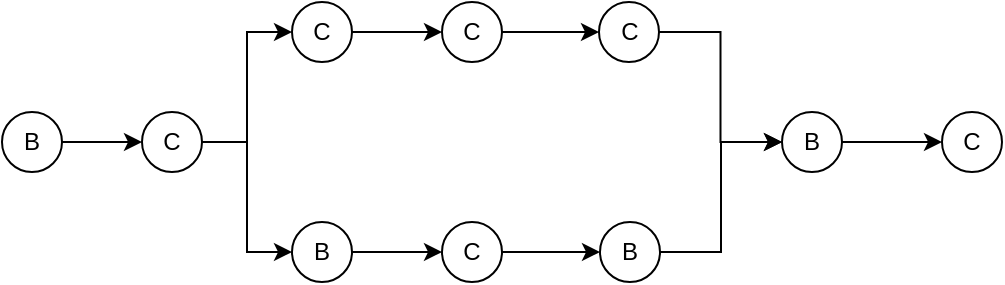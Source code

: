 <mxfile version="13.8.1" type="github">
  <diagram id="V7F1kGEVR4_wdAogc3ji" name="Page-1">
    <mxGraphModel dx="1422" dy="794" grid="1" gridSize="10" guides="1" tooltips="1" connect="1" arrows="1" fold="1" page="1" pageScale="1" pageWidth="827" pageHeight="1169" math="0" shadow="0">
      <root>
        <mxCell id="0" />
        <mxCell id="1" parent="0" />
        <mxCell id="0cMiXbIXL-sGUxjxl8f0-14" style="edgeStyle=orthogonalEdgeStyle;rounded=0;orthogonalLoop=1;jettySize=auto;html=1;exitX=1;exitY=0.5;exitDx=0;exitDy=0;entryX=0;entryY=0.5;entryDx=0;entryDy=0;" edge="1" parent="1" source="0cMiXbIXL-sGUxjxl8f0-1" target="0cMiXbIXL-sGUxjxl8f0-2">
          <mxGeometry relative="1" as="geometry" />
        </mxCell>
        <mxCell id="0cMiXbIXL-sGUxjxl8f0-1" value="B" style="ellipse;whiteSpace=wrap;html=1;aspect=fixed;" vertex="1" parent="1">
          <mxGeometry x="100" y="305" width="30" height="30" as="geometry" />
        </mxCell>
        <mxCell id="0cMiXbIXL-sGUxjxl8f0-15" style="edgeStyle=orthogonalEdgeStyle;rounded=0;orthogonalLoop=1;jettySize=auto;html=1;exitX=1;exitY=0.5;exitDx=0;exitDy=0;entryX=0;entryY=0.5;entryDx=0;entryDy=0;" edge="1" parent="1" source="0cMiXbIXL-sGUxjxl8f0-2" target="0cMiXbIXL-sGUxjxl8f0-3">
          <mxGeometry relative="1" as="geometry" />
        </mxCell>
        <mxCell id="0cMiXbIXL-sGUxjxl8f0-16" style="edgeStyle=orthogonalEdgeStyle;rounded=0;orthogonalLoop=1;jettySize=auto;html=1;entryX=0;entryY=0.5;entryDx=0;entryDy=0;" edge="1" parent="1" source="0cMiXbIXL-sGUxjxl8f0-2" target="0cMiXbIXL-sGUxjxl8f0-8">
          <mxGeometry relative="1" as="geometry" />
        </mxCell>
        <mxCell id="0cMiXbIXL-sGUxjxl8f0-2" value="C" style="ellipse;whiteSpace=wrap;html=1;aspect=fixed;" vertex="1" parent="1">
          <mxGeometry x="170" y="305" width="30" height="30" as="geometry" />
        </mxCell>
        <mxCell id="0cMiXbIXL-sGUxjxl8f0-17" style="edgeStyle=orthogonalEdgeStyle;rounded=0;orthogonalLoop=1;jettySize=auto;html=1;entryX=0;entryY=0.5;entryDx=0;entryDy=0;" edge="1" parent="1" source="0cMiXbIXL-sGUxjxl8f0-3" target="0cMiXbIXL-sGUxjxl8f0-5">
          <mxGeometry relative="1" as="geometry" />
        </mxCell>
        <mxCell id="0cMiXbIXL-sGUxjxl8f0-3" value="C" style="ellipse;whiteSpace=wrap;html=1;aspect=fixed;" vertex="1" parent="1">
          <mxGeometry x="245" y="250" width="30" height="30" as="geometry" />
        </mxCell>
        <mxCell id="0cMiXbIXL-sGUxjxl8f0-18" style="edgeStyle=orthogonalEdgeStyle;rounded=0;orthogonalLoop=1;jettySize=auto;html=1;exitX=1;exitY=0.5;exitDx=0;exitDy=0;entryX=0;entryY=0.5;entryDx=0;entryDy=0;" edge="1" parent="1" source="0cMiXbIXL-sGUxjxl8f0-5" target="0cMiXbIXL-sGUxjxl8f0-10">
          <mxGeometry relative="1" as="geometry" />
        </mxCell>
        <mxCell id="0cMiXbIXL-sGUxjxl8f0-5" value="C" style="ellipse;whiteSpace=wrap;html=1;aspect=fixed;" vertex="1" parent="1">
          <mxGeometry x="320" y="250" width="30" height="30" as="geometry" />
        </mxCell>
        <mxCell id="0cMiXbIXL-sGUxjxl8f0-20" style="edgeStyle=orthogonalEdgeStyle;rounded=0;orthogonalLoop=1;jettySize=auto;html=1;exitX=1;exitY=0.5;exitDx=0;exitDy=0;entryX=0;entryY=0.5;entryDx=0;entryDy=0;" edge="1" parent="1" source="0cMiXbIXL-sGUxjxl8f0-8" target="0cMiXbIXL-sGUxjxl8f0-9">
          <mxGeometry relative="1" as="geometry" />
        </mxCell>
        <mxCell id="0cMiXbIXL-sGUxjxl8f0-8" value="B" style="ellipse;whiteSpace=wrap;html=1;aspect=fixed;" vertex="1" parent="1">
          <mxGeometry x="245" y="360" width="30" height="30" as="geometry" />
        </mxCell>
        <mxCell id="0cMiXbIXL-sGUxjxl8f0-21" style="edgeStyle=orthogonalEdgeStyle;rounded=0;orthogonalLoop=1;jettySize=auto;html=1;exitX=1;exitY=0.5;exitDx=0;exitDy=0;entryX=0;entryY=0.5;entryDx=0;entryDy=0;" edge="1" parent="1" source="0cMiXbIXL-sGUxjxl8f0-9" target="0cMiXbIXL-sGUxjxl8f0-11">
          <mxGeometry relative="1" as="geometry" />
        </mxCell>
        <mxCell id="0cMiXbIXL-sGUxjxl8f0-9" value="C" style="ellipse;whiteSpace=wrap;html=1;aspect=fixed;" vertex="1" parent="1">
          <mxGeometry x="320" y="360" width="30" height="30" as="geometry" />
        </mxCell>
        <mxCell id="0cMiXbIXL-sGUxjxl8f0-19" style="edgeStyle=orthogonalEdgeStyle;rounded=0;orthogonalLoop=1;jettySize=auto;html=1;exitX=1;exitY=0.5;exitDx=0;exitDy=0;entryX=0;entryY=0.5;entryDx=0;entryDy=0;" edge="1" parent="1" source="0cMiXbIXL-sGUxjxl8f0-10" target="0cMiXbIXL-sGUxjxl8f0-12">
          <mxGeometry relative="1" as="geometry" />
        </mxCell>
        <mxCell id="0cMiXbIXL-sGUxjxl8f0-10" value="C" style="ellipse;whiteSpace=wrap;html=1;aspect=fixed;" vertex="1" parent="1">
          <mxGeometry x="398.5" y="250" width="30" height="30" as="geometry" />
        </mxCell>
        <mxCell id="0cMiXbIXL-sGUxjxl8f0-22" style="edgeStyle=orthogonalEdgeStyle;rounded=0;orthogonalLoop=1;jettySize=auto;html=1;exitX=1;exitY=0.5;exitDx=0;exitDy=0;entryX=0;entryY=0.5;entryDx=0;entryDy=0;" edge="1" parent="1" source="0cMiXbIXL-sGUxjxl8f0-11" target="0cMiXbIXL-sGUxjxl8f0-12">
          <mxGeometry relative="1" as="geometry" />
        </mxCell>
        <mxCell id="0cMiXbIXL-sGUxjxl8f0-11" value="B" style="ellipse;whiteSpace=wrap;html=1;aspect=fixed;" vertex="1" parent="1">
          <mxGeometry x="399" y="360" width="30" height="30" as="geometry" />
        </mxCell>
        <mxCell id="0cMiXbIXL-sGUxjxl8f0-23" style="edgeStyle=orthogonalEdgeStyle;rounded=0;orthogonalLoop=1;jettySize=auto;html=1;exitX=1;exitY=0.5;exitDx=0;exitDy=0;entryX=0;entryY=0.5;entryDx=0;entryDy=0;" edge="1" parent="1" source="0cMiXbIXL-sGUxjxl8f0-12" target="0cMiXbIXL-sGUxjxl8f0-13">
          <mxGeometry relative="1" as="geometry" />
        </mxCell>
        <mxCell id="0cMiXbIXL-sGUxjxl8f0-12" value="B" style="ellipse;whiteSpace=wrap;html=1;aspect=fixed;" vertex="1" parent="1">
          <mxGeometry x="490" y="305" width="30" height="30" as="geometry" />
        </mxCell>
        <mxCell id="0cMiXbIXL-sGUxjxl8f0-13" value="C" style="ellipse;whiteSpace=wrap;html=1;aspect=fixed;" vertex="1" parent="1">
          <mxGeometry x="570" y="305" width="30" height="30" as="geometry" />
        </mxCell>
      </root>
    </mxGraphModel>
  </diagram>
</mxfile>
